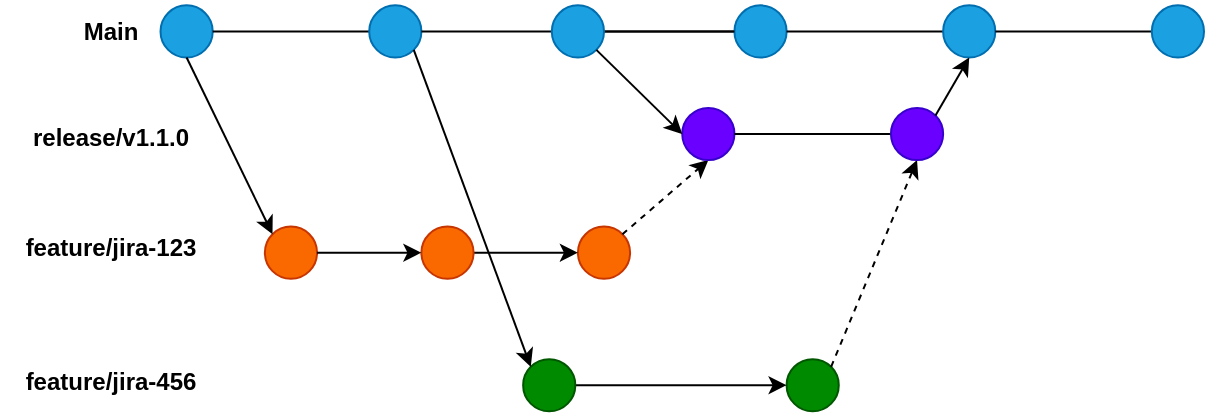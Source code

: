 <mxfile version="22.1.17" type="device">
  <diagram name="Page-1" id="c7488fd3-1785-93aa-aadb-54a6760d102a">
    <mxGraphModel dx="794" dy="408" grid="1" gridSize="10" guides="1" tooltips="1" connect="1" arrows="1" fold="1" page="1" pageScale="1" pageWidth="1100" pageHeight="850" background="none" math="0" shadow="0">
      <root>
        <mxCell id="0" />
        <mxCell id="1" parent="0" />
        <mxCell id="gq6_N2pdq_TAN1hvi7me-3" value="" style="ellipse;whiteSpace=wrap;html=1;aspect=fixed;fillColor=#fa6800;fontColor=#000000;strokeColor=#C73500;container=0;" parent="1" vertex="1">
          <mxGeometry x="406.957" y="241.305" width="26.087" height="26.087" as="geometry" />
        </mxCell>
        <mxCell id="gq6_N2pdq_TAN1hvi7me-9" value="" style="ellipse;whiteSpace=wrap;html=1;aspect=fixed;fillColor=#1ba1e2;strokeColor=#006EAF;fontColor=#ffffff;container=0;" parent="1" vertex="1">
          <mxGeometry x="198.261" y="130.687" width="26.087" height="26.087" as="geometry" />
        </mxCell>
        <mxCell id="gq6_N2pdq_TAN1hvi7me-13" value="" style="endArrow=none;html=1;rounded=0;" parent="1" source="gq6_N2pdq_TAN1hvi7me-9" target="gq6_N2pdq_TAN1hvi7me-8" edge="1">
          <mxGeometry width="50" height="50" relative="1" as="geometry">
            <mxPoint x="224.348" y="152.061" as="sourcePoint" />
            <mxPoint x="720" y="152.061" as="targetPoint" />
          </mxGeometry>
        </mxCell>
        <mxCell id="gq6_N2pdq_TAN1hvi7me-8" value="" style="ellipse;whiteSpace=wrap;html=1;aspect=fixed;fillColor=#1ba1e2;strokeColor=#006EAF;fontColor=#ffffff;container=0;" parent="1" vertex="1">
          <mxGeometry x="302.609" y="130.687" width="26.087" height="26.087" as="geometry" />
        </mxCell>
        <mxCell id="gq6_N2pdq_TAN1hvi7me-15" value="" style="endArrow=none;html=1;rounded=0;" parent="1" source="gq6_N2pdq_TAN1hvi7me-8" target="gq6_N2pdq_TAN1hvi7me-6" edge="1">
          <mxGeometry width="50" height="50" relative="1" as="geometry">
            <mxPoint x="328.696" y="152.061" as="sourcePoint" />
            <mxPoint x="720" y="152.061" as="targetPoint" />
          </mxGeometry>
        </mxCell>
        <mxCell id="gq6_N2pdq_TAN1hvi7me-6" value="" style="ellipse;whiteSpace=wrap;html=1;aspect=fixed;fillColor=#1ba1e2;strokeColor=#006EAF;fontColor=#ffffff;container=0;" parent="1" vertex="1">
          <mxGeometry x="485.217" y="130.687" width="26.087" height="26.087" as="geometry" />
        </mxCell>
        <mxCell id="gq6_N2pdq_TAN1hvi7me-16" value="" style="endArrow=none;html=1;rounded=0;" parent="1" source="gq6_N2pdq_TAN1hvi7me-6" target="gq6_N2pdq_TAN1hvi7me-5" edge="1">
          <mxGeometry width="50" height="50" relative="1" as="geometry">
            <mxPoint x="485.217" y="152.061" as="sourcePoint" />
            <mxPoint x="720" y="152.061" as="targetPoint" />
          </mxGeometry>
        </mxCell>
        <mxCell id="gq6_N2pdq_TAN1hvi7me-5" value="" style="ellipse;whiteSpace=wrap;html=1;aspect=fixed;fillColor=#1ba1e2;strokeColor=#006EAF;fontColor=#ffffff;container=0;" parent="1" vertex="1">
          <mxGeometry x="589.565" y="130.687" width="26.087" height="26.087" as="geometry" />
        </mxCell>
        <mxCell id="gq6_N2pdq_TAN1hvi7me-17" value="" style="endArrow=none;html=1;rounded=0;" parent="1" source="gq6_N2pdq_TAN1hvi7me-5" target="gq6_N2pdq_TAN1hvi7me-4" edge="1">
          <mxGeometry width="50" height="50" relative="1" as="geometry">
            <mxPoint x="589.565" y="152.061" as="sourcePoint" />
            <mxPoint x="720" y="152.061" as="targetPoint" />
          </mxGeometry>
        </mxCell>
        <mxCell id="gq6_N2pdq_TAN1hvi7me-4" value="" style="ellipse;whiteSpace=wrap;html=1;aspect=fixed;fillColor=#1ba1e2;strokeColor=#006EAF;fontColor=#ffffff;container=0;" parent="1" vertex="1">
          <mxGeometry x="693.913" y="130.687" width="26.087" height="26.087" as="geometry" />
        </mxCell>
        <mxCell id="gq6_N2pdq_TAN1hvi7me-19" value="" style="ellipse;whiteSpace=wrap;html=1;aspect=fixed;fillColor=#008a00;fontColor=#ffffff;strokeColor=#005700;container=0;" parent="1" vertex="1">
          <mxGeometry x="511.304" y="307.565" width="26.087" height="26.087" as="geometry" />
        </mxCell>
        <mxCell id="gq6_N2pdq_TAN1hvi7me-34" style="edgeStyle=orthogonalEdgeStyle;rounded=0;orthogonalLoop=1;jettySize=auto;html=1;exitX=1;exitY=0.5;exitDx=0;exitDy=0;entryX=0;entryY=0.5;entryDx=0;entryDy=0;" parent="1" source="gq6_N2pdq_TAN1hvi7me-20" target="gq6_N2pdq_TAN1hvi7me-19" edge="1">
          <mxGeometry relative="1" as="geometry" />
        </mxCell>
        <mxCell id="gq6_N2pdq_TAN1hvi7me-20" value="" style="ellipse;whiteSpace=wrap;html=1;aspect=fixed;fillColor=#008a00;fontColor=#ffffff;strokeColor=#005700;container=0;" parent="1" vertex="1">
          <mxGeometry x="379.565" y="307.565" width="26.087" height="26.087" as="geometry" />
        </mxCell>
        <mxCell id="gq6_N2pdq_TAN1hvi7me-21" value="" style="ellipse;whiteSpace=wrap;html=1;aspect=fixed;fillColor=#fa6800;fontColor=#000000;strokeColor=#C73500;container=0;" parent="1" vertex="1">
          <mxGeometry x="250.435" y="241.305" width="26.087" height="26.087" as="geometry" />
        </mxCell>
        <mxCell id="gq6_N2pdq_TAN1hvi7me-30" style="edgeStyle=orthogonalEdgeStyle;rounded=0;orthogonalLoop=1;jettySize=auto;html=1;exitX=1;exitY=0.5;exitDx=0;exitDy=0;entryX=0;entryY=0.5;entryDx=0;entryDy=0;" parent="1" source="gq6_N2pdq_TAN1hvi7me-23" target="gq6_N2pdq_TAN1hvi7me-3" edge="1">
          <mxGeometry relative="1" as="geometry" />
        </mxCell>
        <mxCell id="gq6_N2pdq_TAN1hvi7me-23" value="" style="ellipse;whiteSpace=wrap;html=1;aspect=fixed;fillColor=#fa6800;fontColor=#000000;strokeColor=#C73500;container=0;" parent="1" vertex="1">
          <mxGeometry x="328.696" y="241.305" width="26.087" height="26.087" as="geometry" />
        </mxCell>
        <mxCell id="gq6_N2pdq_TAN1hvi7me-27" value="" style="edgeStyle=none;orthogonalLoop=1;jettySize=auto;html=1;rounded=0;exitX=0.5;exitY=1;exitDx=0;exitDy=0;entryX=0;entryY=0;entryDx=0;entryDy=0;" parent="1" source="gq6_N2pdq_TAN1hvi7me-9" target="gq6_N2pdq_TAN1hvi7me-21" edge="1">
          <mxGeometry width="100" relative="1" as="geometry">
            <mxPoint x="93.913" y="258.931" as="sourcePoint" />
            <mxPoint x="224.348" y="258.931" as="targetPoint" />
            <Array as="points" />
          </mxGeometry>
        </mxCell>
        <mxCell id="gq6_N2pdq_TAN1hvi7me-32" value="" style="edgeStyle=none;orthogonalLoop=1;jettySize=auto;html=1;rounded=0;exitX=1;exitY=0;exitDx=0;exitDy=0;entryX=0.5;entryY=1;entryDx=0;entryDy=0;dashed=1;" parent="1" source="gq6_N2pdq_TAN1hvi7me-3" target="BCtJ-7idmv01vmG_Tcmj-6" edge="1">
          <mxGeometry width="100" relative="1" as="geometry">
            <mxPoint x="393.913" y="280.305" as="sourcePoint" />
            <mxPoint x="524.348" y="280.305" as="targetPoint" />
            <Array as="points" />
          </mxGeometry>
        </mxCell>
        <mxCell id="gq6_N2pdq_TAN1hvi7me-33" value="" style="edgeStyle=none;orthogonalLoop=1;jettySize=auto;html=1;rounded=0;entryX=0;entryY=0;entryDx=0;entryDy=0;exitX=1;exitY=1;exitDx=0;exitDy=0;" parent="1" source="gq6_N2pdq_TAN1hvi7me-8" target="gq6_N2pdq_TAN1hvi7me-20" edge="1">
          <mxGeometry width="100" relative="1" as="geometry">
            <mxPoint x="340.435" y="496.183" as="sourcePoint" />
            <mxPoint x="314.348" y="474.809" as="targetPoint" />
            <Array as="points" />
          </mxGeometry>
        </mxCell>
        <mxCell id="gq6_N2pdq_TAN1hvi7me-29" style="edgeStyle=orthogonalEdgeStyle;rounded=0;orthogonalLoop=1;jettySize=auto;html=1;exitX=1;exitY=0.5;exitDx=0;exitDy=0;entryX=0;entryY=0.5;entryDx=0;entryDy=0;" parent="1" source="gq6_N2pdq_TAN1hvi7me-21" target="gq6_N2pdq_TAN1hvi7me-23" edge="1">
          <mxGeometry relative="1" as="geometry" />
        </mxCell>
        <mxCell id="gq6_N2pdq_TAN1hvi7me-35" value="" style="edgeStyle=none;orthogonalLoop=1;jettySize=auto;html=1;rounded=0;entryX=0.5;entryY=1;entryDx=0;entryDy=0;dashed=1;exitX=1;exitY=0;exitDx=0;exitDy=0;" parent="1" source="gq6_N2pdq_TAN1hvi7me-19" target="BCtJ-7idmv01vmG_Tcmj-8" edge="1">
          <mxGeometry width="100" relative="1" as="geometry">
            <mxPoint x="576.522" y="365.802" as="sourcePoint" />
            <mxPoint x="627.391" y="496.183" as="targetPoint" />
            <Array as="points" />
          </mxGeometry>
        </mxCell>
        <mxCell id="gq6_N2pdq_TAN1hvi7me-41" value="" style="edgeStyle=orthogonalEdgeStyle;rounded=0;orthogonalLoop=1;jettySize=auto;html=1;endArrow=none;endFill=0;" parent="1" source="gq6_N2pdq_TAN1hvi7me-7" target="gq6_N2pdq_TAN1hvi7me-6" edge="1">
          <mxGeometry relative="1" as="geometry" />
        </mxCell>
        <mxCell id="gq6_N2pdq_TAN1hvi7me-7" value="" style="ellipse;whiteSpace=wrap;html=1;aspect=fixed;fillColor=#1ba1e2;strokeColor=#006EAF;fontColor=#ffffff;container=0;" parent="1" vertex="1">
          <mxGeometry x="393.913" y="130.687" width="26.087" height="26.087" as="geometry" />
        </mxCell>
        <mxCell id="gq6_N2pdq_TAN1hvi7me-36" value="Main" style="text;html=1;align=center;verticalAlign=middle;resizable=0;points=[];autosize=1;strokeColor=none;fillColor=none;container=0;fontStyle=1" parent="1" vertex="1">
          <mxGeometry x="148.263" y="128.73" width="50" height="30" as="geometry" />
        </mxCell>
        <mxCell id="gq6_N2pdq_TAN1hvi7me-37" value="feature/jira-123" style="text;html=1;align=center;verticalAlign=middle;resizable=0;points=[];autosize=1;strokeColor=none;fillColor=none;container=0;fontStyle=1" parent="1" vertex="1">
          <mxGeometry x="118.26" y="237.388" width="110" height="30" as="geometry" />
        </mxCell>
        <mxCell id="gq6_N2pdq_TAN1hvi7me-38" value="&lt;div&gt;feature/jira-456&lt;/div&gt;" style="text;html=1;align=center;verticalAlign=middle;resizable=0;points=[];autosize=1;strokeColor=none;fillColor=none;container=0;fontStyle=1" parent="1" vertex="1">
          <mxGeometry x="118.265" y="303.648" width="110" height="30" as="geometry" />
        </mxCell>
        <mxCell id="BCtJ-7idmv01vmG_Tcmj-6" value="" style="ellipse;whiteSpace=wrap;html=1;aspect=fixed;fillColor=#6a00ff;strokeColor=#3700CC;fontColor=#ffffff;container=0;" vertex="1" parent="1">
          <mxGeometry x="459.127" y="181.957" width="26.087" height="26.087" as="geometry" />
        </mxCell>
        <mxCell id="BCtJ-7idmv01vmG_Tcmj-7" value="" style="endArrow=none;html=1;rounded=0;" edge="1" parent="1" source="BCtJ-7idmv01vmG_Tcmj-6" target="BCtJ-7idmv01vmG_Tcmj-8">
          <mxGeometry width="50" height="50" relative="1" as="geometry">
            <mxPoint x="495.217" y="184.061" as="sourcePoint" />
            <mxPoint x="730" y="184.061" as="targetPoint" />
          </mxGeometry>
        </mxCell>
        <mxCell id="BCtJ-7idmv01vmG_Tcmj-8" value="" style="ellipse;whiteSpace=wrap;html=1;aspect=fixed;fillColor=#6a00ff;strokeColor=#3700CC;fontColor=#ffffff;container=0;" vertex="1" parent="1">
          <mxGeometry x="563.475" y="181.957" width="26.087" height="26.087" as="geometry" />
        </mxCell>
        <mxCell id="BCtJ-7idmv01vmG_Tcmj-11" value="&lt;div&gt;release/v1.1.0&lt;/div&gt;" style="text;html=1;align=center;verticalAlign=middle;resizable=0;points=[];autosize=1;strokeColor=none;fillColor=none;container=0;fontStyle=1" vertex="1" parent="1">
          <mxGeometry x="123.263" y="181.96" width="100" height="30" as="geometry" />
        </mxCell>
        <mxCell id="BCtJ-7idmv01vmG_Tcmj-14" value="" style="edgeStyle=none;orthogonalLoop=1;jettySize=auto;html=1;rounded=0;entryX=0;entryY=0.5;entryDx=0;entryDy=0;exitX=1;exitY=1;exitDx=0;exitDy=0;" edge="1" parent="1" source="gq6_N2pdq_TAN1hvi7me-7" target="BCtJ-7idmv01vmG_Tcmj-6">
          <mxGeometry width="100" relative="1" as="geometry">
            <mxPoint x="230" y="195" as="sourcePoint" />
            <mxPoint x="340" y="190" as="targetPoint" />
            <Array as="points" />
          </mxGeometry>
        </mxCell>
        <mxCell id="BCtJ-7idmv01vmG_Tcmj-15" value="" style="edgeStyle=none;orthogonalLoop=1;jettySize=auto;html=1;rounded=0;exitX=1;exitY=0;exitDx=0;exitDy=0;entryX=0.5;entryY=1;entryDx=0;entryDy=0;" edge="1" parent="1" source="BCtJ-7idmv01vmG_Tcmj-8" target="gq6_N2pdq_TAN1hvi7me-5">
          <mxGeometry width="100" relative="1" as="geometry">
            <mxPoint x="580" y="170" as="sourcePoint" />
            <mxPoint x="680" y="170" as="targetPoint" />
            <Array as="points" />
          </mxGeometry>
        </mxCell>
      </root>
    </mxGraphModel>
  </diagram>
</mxfile>
